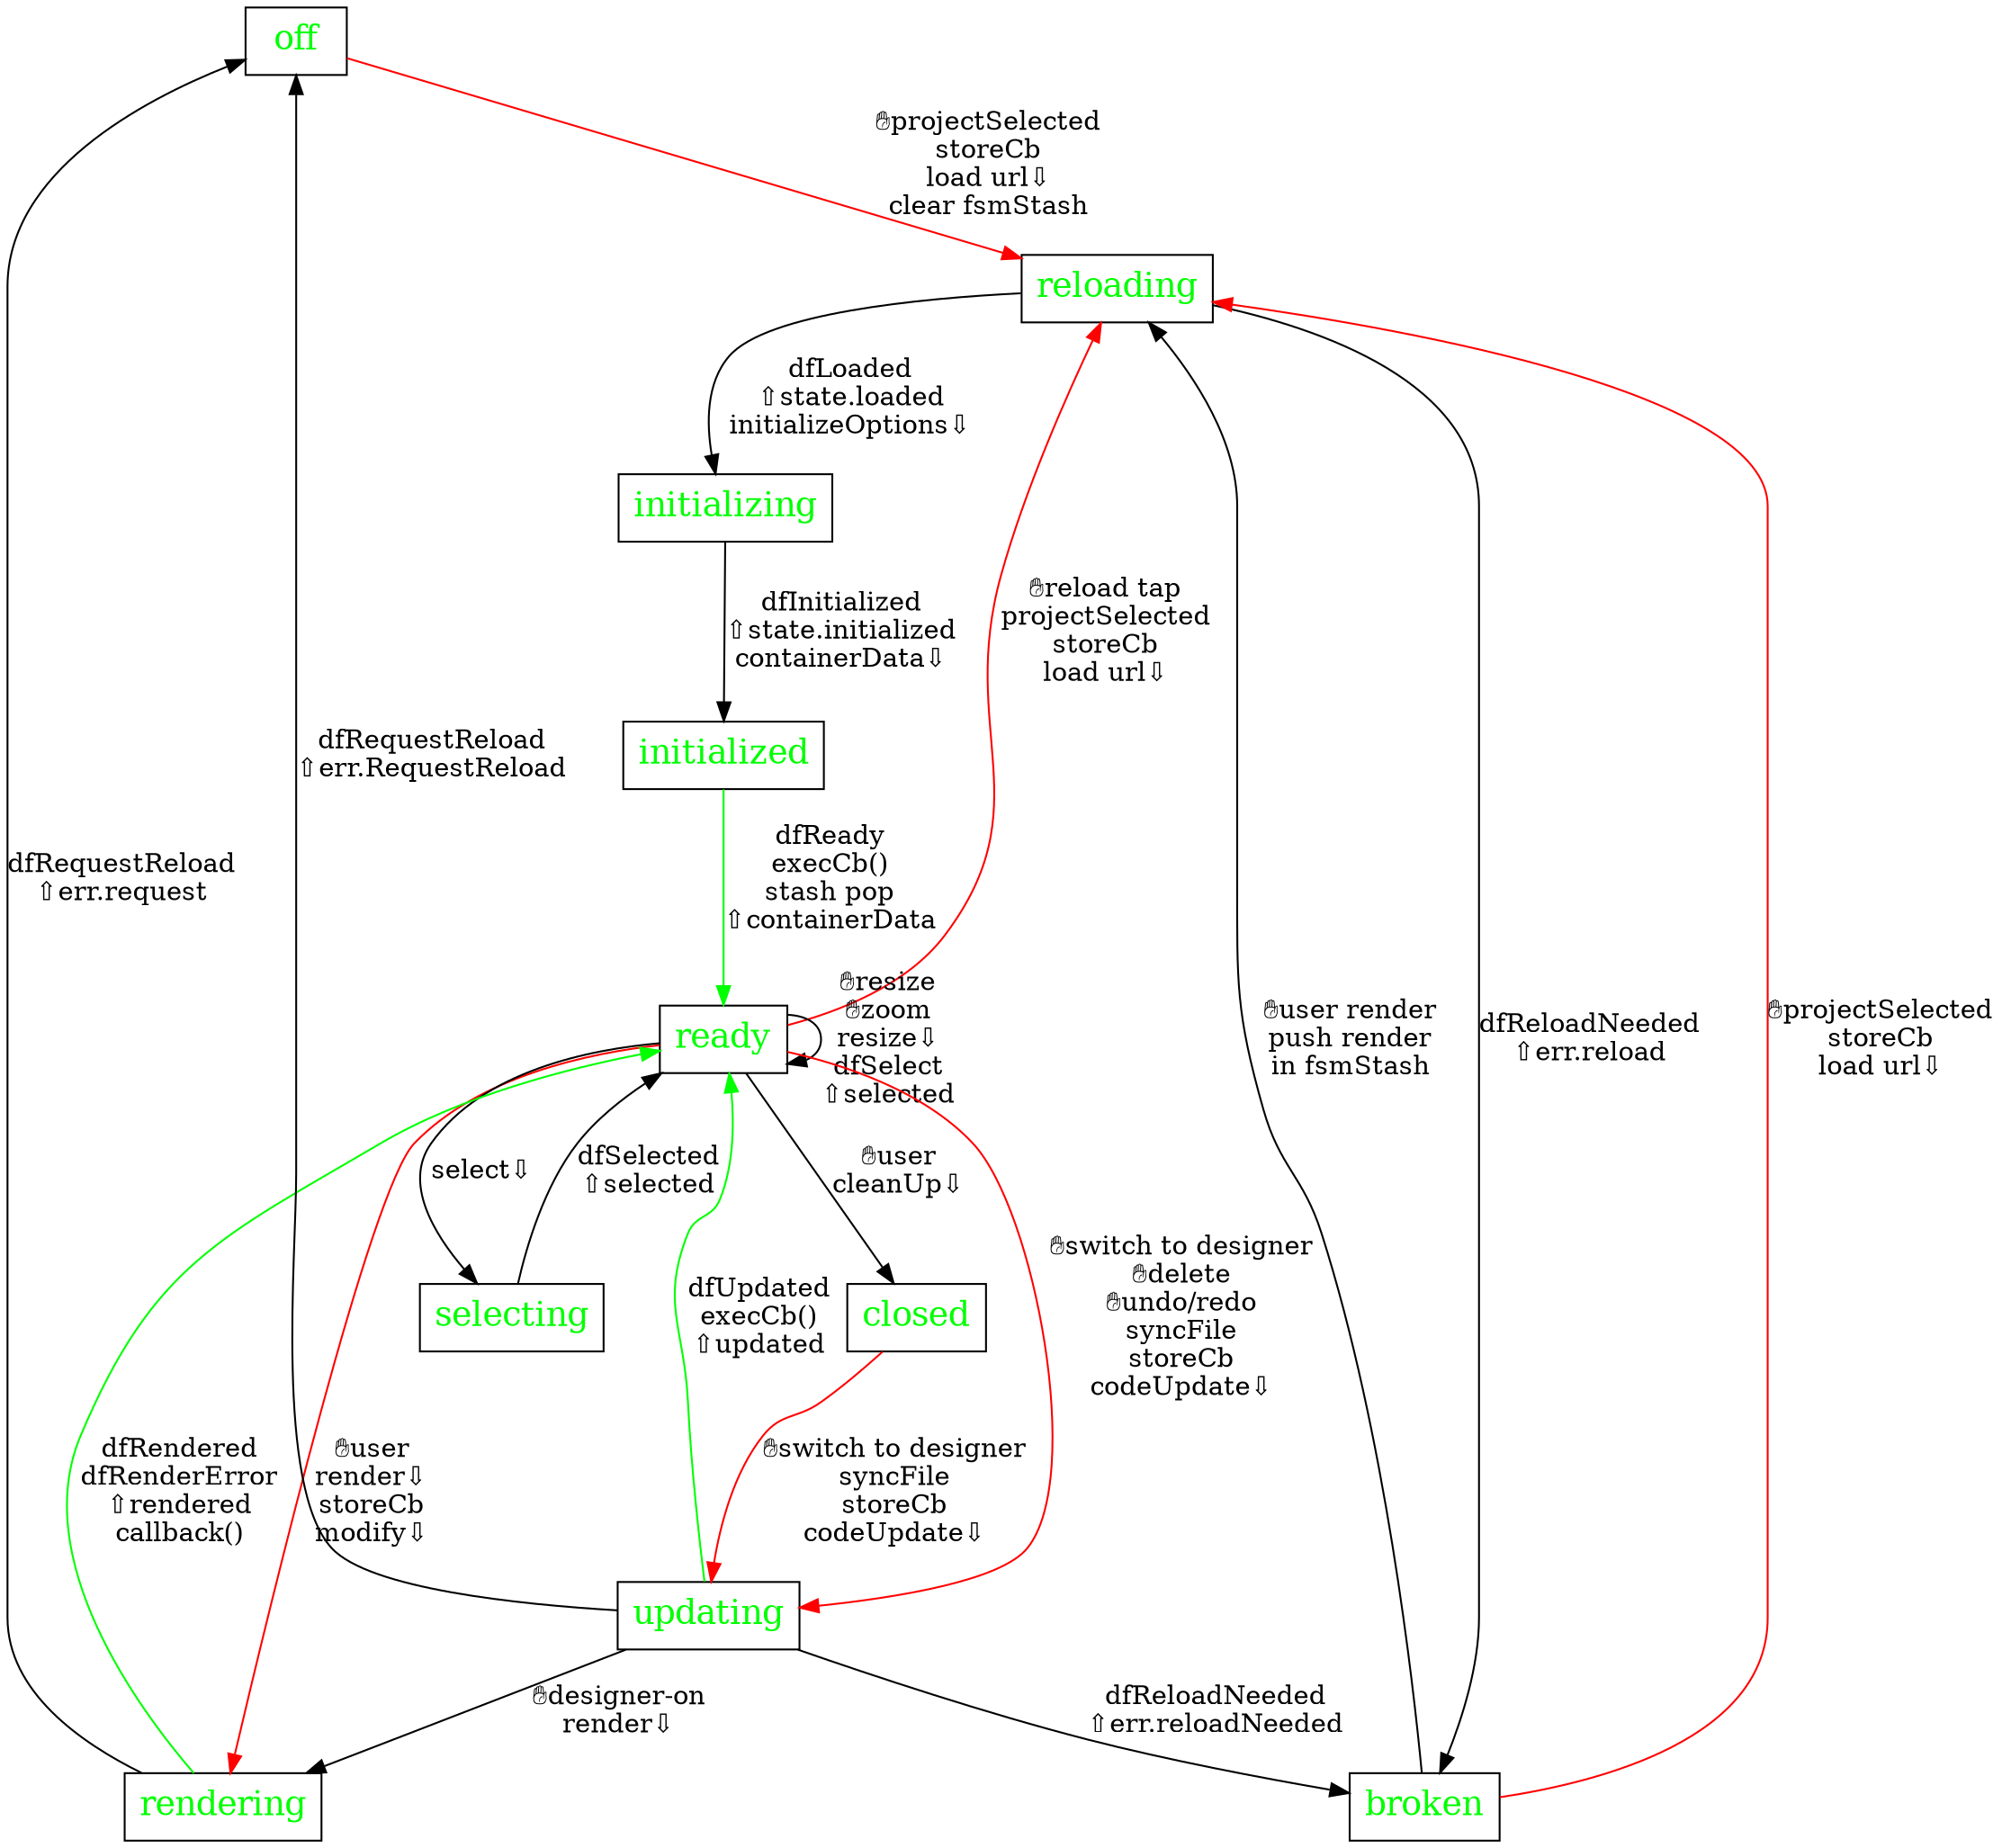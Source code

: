 // this file provides a diagram of the state-machine implemented in deimos/source/designer/Designer.js
// To compile this file, install graphviz (http://graphviz.org/) and run the following command:
// dot -Tpng designerFrame.dot > designerFrame.png

// red transitions store a callback in the FSM
// green transitions consume this callback

digraph G {
	edge [ fontsize = 14 ];

	// done states
	node [shape = box , fontsize = 18, fontcolor=green ];

	off;
	reloading;
	initializing;
	initialized;
	ready;  // use published designerFrameReady attribute
	rendering ; // use renderCallback
	updating;
	broken;
	selecting ;
	closed;

	// designer buttons should be allowed only in some states

	// innocuous message
	ready -> ready [ label = "✋resize\n✋zoom\nresize⇩\ndfSelect\n⇧selected" ];

	ready -> reloading [ label = "✋reload tap\nprojectSelected\nstoreCb\nload url⇩", color =red];

	ready -> updating [ label = "✋switch to designer\n✋delete\n✋undo/redo\nsyncFile\nstoreCb\ncodeUpdate⇩" , color =red];

	ready -> rendering  [ label = "✋user\nrender⇩\nstoreCb\nmodify⇩", color=red ];

	ready -> closed  [ label = "✋user\ncleanUp⇩" ];
	closed -> updating [ label = "✋switch to designer\nsyncFile\nstoreCb\ncodeUpdate⇩", color =red ];

	updating -> ready [  label = "dfUpdated\nexecCb()\n⇧updated", color=green ] ;
	updating -> broken [  label = "dfReloadNeeded\n⇧err.reloadNeeded" ] ;
	updating -> off [  label = "dfRequestReload\n⇧err.RequestReload" ] ;

	off    -> reloading [ label = "✋projectSelected\nstoreCb\nload url⇩\nclear fsmStash", color =red ];
	broken -> reloading [ label = "✋projectSelected\nstoreCb\nload url⇩", color =red ];
	broken -> reloading [ label = "✋user render\npush render\nin fsmStash" ];

	reloading -> initializing [ label = "dfLoaded\n⇧state.loaded\ninitializeOptions⇩" ] ;

	initializing -> initialized [ label = "dfInitialized\n⇧state.initialized\ncontainerData⇩" ] ;

	initialized -> ready [ label = "dfReady\nexecCb()\nstash pop\n⇧containerData", color=green ] ;

	reloading -> broken [ label = "dfReloadNeeded\n⇧err.reload"];

	// when is called renderKind
	updating -> rendering [ label = "✋designer-on\nrender⇩" ];
	rendering -> ready [ label = "dfRendered\ndfRenderError\n⇧rendered\ncallback()", color = green ];
	rendering -> off [ label = "dfRequestReload\n⇧err.request"];

	ready -> selecting [ label = "select⇩" ];
	selecting -> ready [ label = "dfSelected\n⇧selected" ];

}
